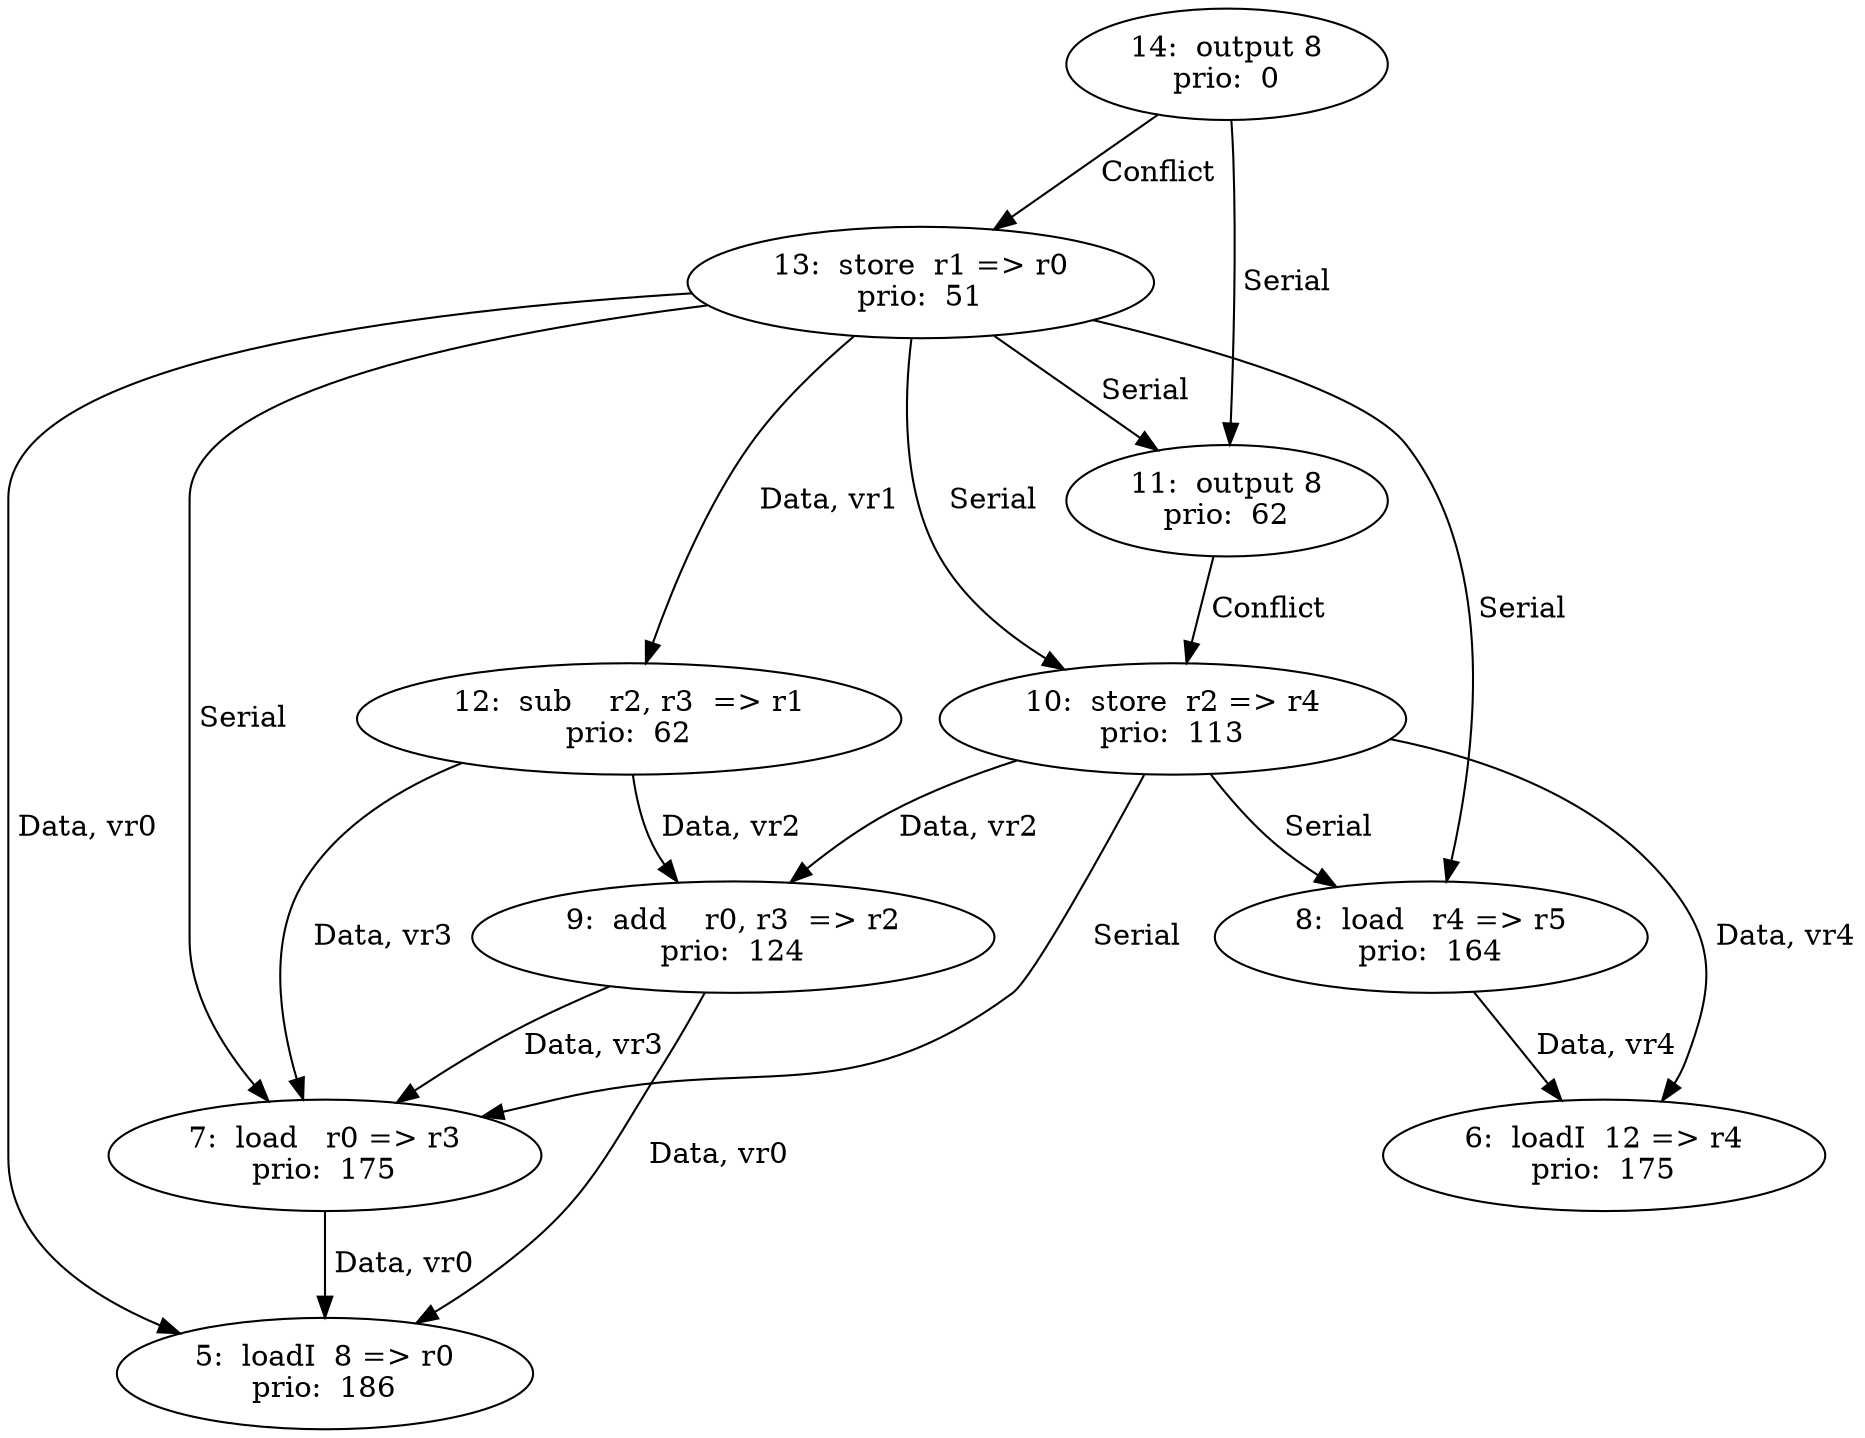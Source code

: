 digraph DG {
  5 [label="5:  loadI  8 => r0
prio:  186"];
  6 [label="6:  loadI  12 => r4
prio:  175"];
  7 [label="7:  load   r0 => r3
prio:  175"];
  8 [label="8:  load   r4 => r5
prio:  164"];
  9 [label="9:  add    r0, r3  => r2
prio:  124"];
  10 [label="10:  store  r2 => r4
prio:  113"];
  11 [label="11:  output 8
prio:  62"];
  12 [label="12:  sub    r2, r3  => r1
prio:  62"];
  13 [label="13:  store  r1 => r0
prio:  51"];
  14 [label="14:  output 8
prio:  0"];
  7 -> 5 [ label=" Data, vr0"];
  8 -> 6 [ label=" Data, vr4"];
  9 -> 5 [ label=" Data, vr0"];
  9 -> 7 [ label=" Data, vr3"];
  10 -> 9 [ label=" Data, vr2"];
  10 -> 6 [ label=" Data, vr4"];
  10 -> 7[ label=" Serial "];
  10 -> 8[ label=" Serial "];
  11 -> 10 [ label=" Conflict "];
  12 -> 9 [ label=" Data, vr2"];
  12 -> 7 [ label=" Data, vr3"];
  13 -> 12 [ label=" Data, vr1"];
  13 -> 5 [ label=" Data, vr0"];
  13 -> 10[ label=" Serial "];
  13 -> 7[ label=" Serial "];
  13 -> 8[ label=" Serial "];
  13 -> 11[ label=" Serial "];
  14 -> 11[ label=" Serial "];
  14 -> 13 [ label=" Conflict "];
}

